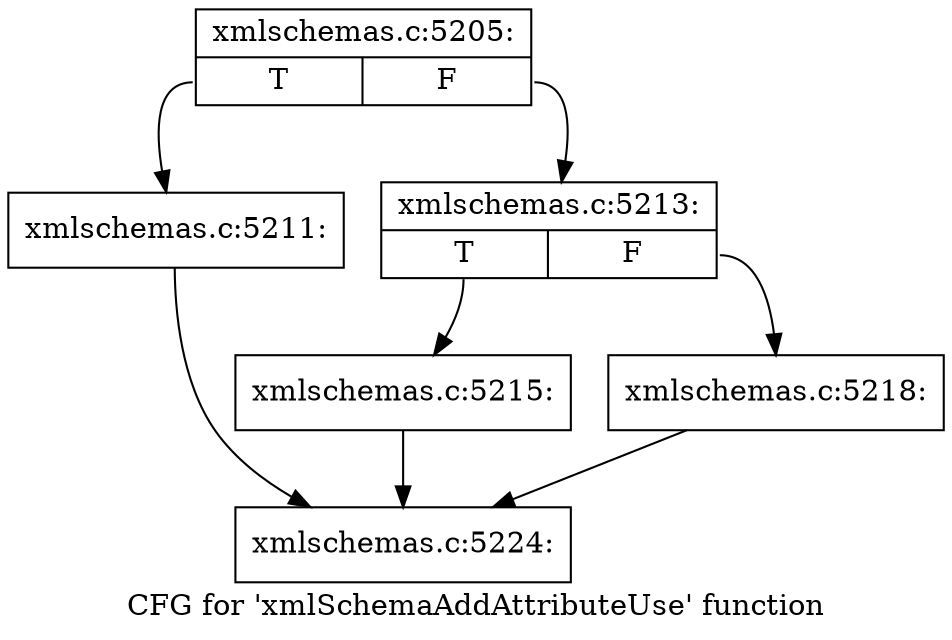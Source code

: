 digraph "CFG for 'xmlSchemaAddAttributeUse' function" {
	label="CFG for 'xmlSchemaAddAttributeUse' function";

	Node0x4f31ea0 [shape=record,label="{xmlschemas.c:5205:|{<s0>T|<s1>F}}"];
	Node0x4f31ea0:s0 -> Node0x4bfec10;
	Node0x4f31ea0:s1 -> Node0x4bfec60;
	Node0x4bfec10 [shape=record,label="{xmlschemas.c:5211:}"];
	Node0x4bfec10 -> Node0x4f31ef0;
	Node0x4bfec60 [shape=record,label="{xmlschemas.c:5213:|{<s0>T|<s1>F}}"];
	Node0x4bfec60:s0 -> Node0x4bfee50;
	Node0x4bfec60:s1 -> Node0x4cc0170;
	Node0x4bfee50 [shape=record,label="{xmlschemas.c:5215:}"];
	Node0x4bfee50 -> Node0x4f31ef0;
	Node0x4cc0170 [shape=record,label="{xmlschemas.c:5218:}"];
	Node0x4cc0170 -> Node0x4f31ef0;
	Node0x4f31ef0 [shape=record,label="{xmlschemas.c:5224:}"];
}

